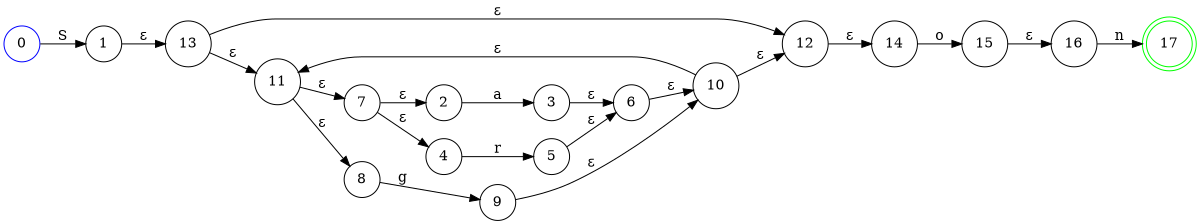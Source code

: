digraph finite_state_machine {
graph [ dpi = 400 ];
rankdir=LR;
size="8,5"
node [shape = circle];
0 [label="0" color="black" shape="circle"]
0 -> 1 [label="S"]
0 [color="blue"]
1 [label="1" color="black" shape="circle"]
1 -> 13 [label="ε"]
2 [label="2" color="black" shape="circle"]
2 -> 3 [label="a"]
3 [label="3" color="black" shape="circle"]
3 -> 6 [label="ε"]
4 [label="4" color="black" shape="circle"]
4 -> 5 [label="r"]
5 [label="5" color="black" shape="circle"]
5 -> 6 [label="ε"]
6 [label="6" color="black" shape="circle"]
6 -> 10 [label="ε"]
7 [label="7" color="black" shape="circle"]
7 -> 4 [label="ε"]
7 -> 2 [label="ε"]
8 [label="8" color="black" shape="circle"]
8 -> 9 [label="g"]
9 [label="9" color="black" shape="circle"]
9 -> 10 [label="ε"]
10 [label="10" color="black" shape="circle"]
10 -> 12 [label="ε"]
10 -> 11 [label="ε"]
11 [label="11" color="black" shape="circle"]
11 -> 8 [label="ε"]
11 -> 7 [label="ε"]
12 [label="12" color="black" shape="circle"]
12 -> 14 [label="ε"]
13 [label="13" color="black" shape="circle"]
13 -> 12 [label="ε"]
13 -> 11 [label="ε"]
14 [label="14" color="black" shape="circle"]
14 -> 15 [label="o"]
15 [label="15" color="black" shape="circle"]
15 -> 16 [label="ε"]
16 [label="16" color="black" shape="circle"]
16 -> 17 [label="n"]
17 [label="17" color="green" shape="doublecircle"]
}